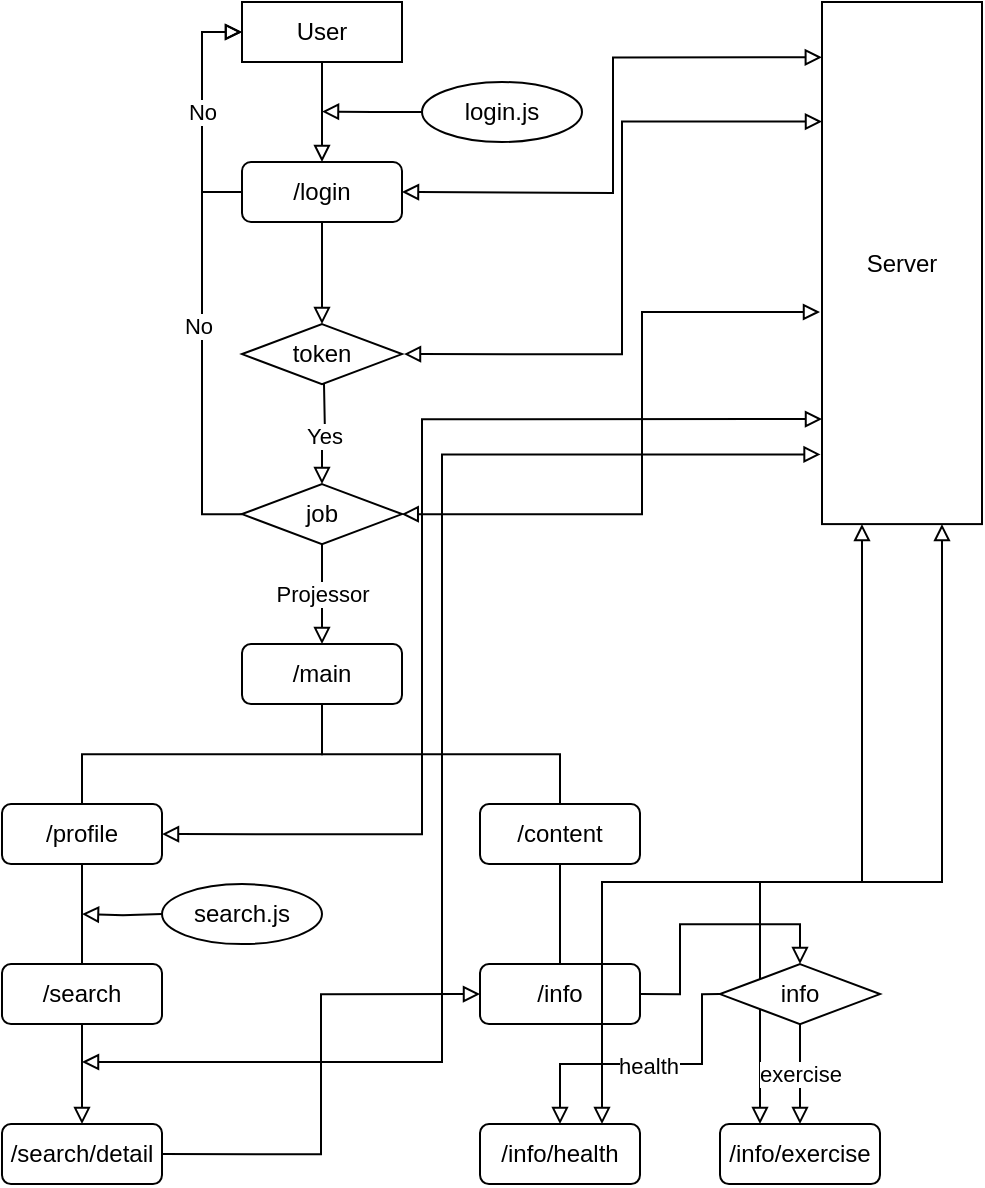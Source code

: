 <mxfile version="15.6.3" type="github">
  <diagram id="C5RBs43oDa-KdzZeNtuy" name="Page-1">
    <mxGraphModel dx="781" dy="752" grid="1" gridSize="10" guides="1" tooltips="1" connect="1" arrows="1" fold="1" page="1" pageScale="1" pageWidth="827" pageHeight="1169" math="0" shadow="0">
      <root>
        <mxCell id="WIyWlLk6GJQsqaUBKTNV-0" />
        <mxCell id="WIyWlLk6GJQsqaUBKTNV-1" parent="WIyWlLk6GJQsqaUBKTNV-0" />
        <mxCell id="pS9igKCjg8b23AIanR-M-49" style="edgeStyle=orthogonalEdgeStyle;rounded=0;orthogonalLoop=1;jettySize=auto;html=1;entryX=0.5;entryY=0;entryDx=0;entryDy=0;startArrow=none;startFill=0;endArrow=block;endFill=0;" edge="1" parent="WIyWlLk6GJQsqaUBKTNV-1" source="pS9igKCjg8b23AIanR-M-1">
          <mxGeometry relative="1" as="geometry">
            <mxPoint x="280" y="140" as="targetPoint" />
          </mxGeometry>
        </mxCell>
        <mxCell id="pS9igKCjg8b23AIanR-M-1" value="User" style="rounded=0;whiteSpace=wrap;html=1;" vertex="1" parent="WIyWlLk6GJQsqaUBKTNV-1">
          <mxGeometry x="240" y="60" width="80" height="30" as="geometry" />
        </mxCell>
        <mxCell id="pS9igKCjg8b23AIanR-M-55" style="edgeStyle=orthogonalEdgeStyle;rounded=0;orthogonalLoop=1;jettySize=auto;html=1;exitX=-0.001;exitY=0.106;exitDx=0;exitDy=0;entryX=1;entryY=0.5;entryDx=0;entryDy=0;startArrow=block;startFill=0;endArrow=block;endFill=0;exitPerimeter=0;" edge="1" parent="WIyWlLk6GJQsqaUBKTNV-1" source="pS9igKCjg8b23AIanR-M-2">
          <mxGeometry relative="1" as="geometry">
            <mxPoint x="320" y="155" as="targetPoint" />
          </mxGeometry>
        </mxCell>
        <mxCell id="pS9igKCjg8b23AIanR-M-2" value="Server" style="rounded=0;whiteSpace=wrap;html=1;" vertex="1" parent="WIyWlLk6GJQsqaUBKTNV-1">
          <mxGeometry x="530" y="60" width="80" height="261.05" as="geometry" />
        </mxCell>
        <mxCell id="pS9igKCjg8b23AIanR-M-27" value="Yes" style="edgeStyle=orthogonalEdgeStyle;rounded=0;orthogonalLoop=1;jettySize=auto;html=1;exitX=0.5;exitY=1;exitDx=0;exitDy=0;entryX=0.5;entryY=0;entryDx=0;entryDy=0;endArrow=block;endFill=0;" edge="1" parent="WIyWlLk6GJQsqaUBKTNV-1" target="pS9igKCjg8b23AIanR-M-19">
          <mxGeometry relative="1" as="geometry">
            <mxPoint x="281" y="251.05" as="sourcePoint" />
          </mxGeometry>
        </mxCell>
        <mxCell id="pS9igKCjg8b23AIanR-M-30" style="edgeStyle=orthogonalEdgeStyle;rounded=0;orthogonalLoop=1;jettySize=auto;html=1;exitX=1;exitY=0.5;exitDx=0;exitDy=0;entryX=0;entryY=0.229;entryDx=0;entryDy=0;endArrow=block;endFill=0;startArrow=block;startFill=0;entryPerimeter=0;" edge="1" parent="WIyWlLk6GJQsqaUBKTNV-1" target="pS9igKCjg8b23AIanR-M-2">
          <mxGeometry relative="1" as="geometry">
            <mxPoint x="321" y="236.05" as="sourcePoint" />
            <Array as="points">
              <mxPoint x="430" y="236" />
              <mxPoint x="430" y="120" />
            </Array>
          </mxGeometry>
        </mxCell>
        <mxCell id="pS9igKCjg8b23AIanR-M-33" style="edgeStyle=orthogonalEdgeStyle;rounded=0;orthogonalLoop=1;jettySize=auto;html=1;exitX=0.5;exitY=1;exitDx=0;exitDy=0;entryX=0.5;entryY=0;entryDx=0;entryDy=0;startArrow=none;startFill=0;endArrow=none;endFill=0;" edge="1" parent="WIyWlLk6GJQsqaUBKTNV-1" source="pS9igKCjg8b23AIanR-M-11" target="pS9igKCjg8b23AIanR-M-13">
          <mxGeometry relative="1" as="geometry" />
        </mxCell>
        <mxCell id="pS9igKCjg8b23AIanR-M-34" style="edgeStyle=orthogonalEdgeStyle;rounded=0;orthogonalLoop=1;jettySize=auto;html=1;entryX=0.5;entryY=0;entryDx=0;entryDy=0;startArrow=none;startFill=0;endArrow=none;endFill=0;exitX=0.5;exitY=1;exitDx=0;exitDy=0;" edge="1" parent="WIyWlLk6GJQsqaUBKTNV-1" source="pS9igKCjg8b23AIanR-M-11" target="pS9igKCjg8b23AIanR-M-12">
          <mxGeometry relative="1" as="geometry" />
        </mxCell>
        <mxCell id="pS9igKCjg8b23AIanR-M-11" value="/main" style="rounded=1;whiteSpace=wrap;html=1;" vertex="1" parent="WIyWlLk6GJQsqaUBKTNV-1">
          <mxGeometry x="240" y="381.05" width="80" height="30" as="geometry" />
        </mxCell>
        <mxCell id="pS9igKCjg8b23AIanR-M-36" style="edgeStyle=orthogonalEdgeStyle;rounded=0;orthogonalLoop=1;jettySize=auto;html=1;exitX=0.5;exitY=1;exitDx=0;exitDy=0;startArrow=none;startFill=0;endArrow=none;endFill=0;" edge="1" parent="WIyWlLk6GJQsqaUBKTNV-1" source="pS9igKCjg8b23AIanR-M-12" target="pS9igKCjg8b23AIanR-M-16">
          <mxGeometry relative="1" as="geometry" />
        </mxCell>
        <mxCell id="pS9igKCjg8b23AIanR-M-12" value="/content" style="rounded=1;whiteSpace=wrap;html=1;" vertex="1" parent="WIyWlLk6GJQsqaUBKTNV-1">
          <mxGeometry x="359" y="461.05" width="80" height="30" as="geometry" />
        </mxCell>
        <mxCell id="pS9igKCjg8b23AIanR-M-35" style="edgeStyle=orthogonalEdgeStyle;rounded=0;orthogonalLoop=1;jettySize=auto;html=1;startArrow=none;startFill=0;endArrow=none;endFill=0;" edge="1" parent="WIyWlLk6GJQsqaUBKTNV-1" source="pS9igKCjg8b23AIanR-M-13" target="pS9igKCjg8b23AIanR-M-14">
          <mxGeometry relative="1" as="geometry" />
        </mxCell>
        <mxCell id="pS9igKCjg8b23AIanR-M-38" style="edgeStyle=orthogonalEdgeStyle;rounded=0;orthogonalLoop=1;jettySize=auto;html=1;exitX=1;exitY=0.5;exitDx=0;exitDy=0;entryX=0;entryY=0.75;entryDx=0;entryDy=0;startArrow=block;startFill=0;endArrow=block;endFill=0;" edge="1" parent="WIyWlLk6GJQsqaUBKTNV-1" source="pS9igKCjg8b23AIanR-M-13">
          <mxGeometry relative="1" as="geometry">
            <mxPoint x="530.0" y="268.55" as="targetPoint" />
            <Array as="points">
              <mxPoint x="330" y="476.05" />
              <mxPoint x="330" y="268.05" />
            </Array>
          </mxGeometry>
        </mxCell>
        <mxCell id="pS9igKCjg8b23AIanR-M-13" value="/profile&lt;span style=&quot;color: rgba(0 , 0 , 0 , 0) ; font-family: monospace ; font-size: 0px&quot;&gt;%3CmxGraphModel%3E%3Croot%3E%3CmxCell%20id%3D%220%22%2F%3E%3CmxCell%20id%3D%221%22%20parent%3D%220%22%2F%3E%3CmxCell%20id%3D%222%22%20value%3D%22%2Fcontent%22%20style%3D%22rounded%3D1%3BwhiteSpace%3Dwrap%3Bhtml%3D1%3B%22%20vertex%3D%221%22%20parent%3D%221%22%3E%3CmxGeometry%20y%3D%2240%22%20width%3D%2280%22%20height%3D%2230%22%20as%3D%22geometry%22%2F%3E%3C%2FmxCell%3E%3C%2Froot%3E%3C%2FmxGraphModel%3E&lt;/span&gt;" style="rounded=1;whiteSpace=wrap;html=1;" vertex="1" parent="WIyWlLk6GJQsqaUBKTNV-1">
          <mxGeometry x="120" y="461.05" width="80" height="30" as="geometry" />
        </mxCell>
        <mxCell id="pS9igKCjg8b23AIanR-M-41" style="edgeStyle=orthogonalEdgeStyle;rounded=0;orthogonalLoop=1;jettySize=auto;html=1;exitX=0.5;exitY=1;exitDx=0;exitDy=0;entryX=0.5;entryY=0;entryDx=0;entryDy=0;startArrow=none;startFill=0;endArrow=block;endFill=0;" edge="1" parent="WIyWlLk6GJQsqaUBKTNV-1" source="pS9igKCjg8b23AIanR-M-14" target="pS9igKCjg8b23AIanR-M-15">
          <mxGeometry relative="1" as="geometry" />
        </mxCell>
        <mxCell id="pS9igKCjg8b23AIanR-M-14" value="/search" style="rounded=1;whiteSpace=wrap;html=1;" vertex="1" parent="WIyWlLk6GJQsqaUBKTNV-1">
          <mxGeometry x="120" y="541.05" width="80" height="30" as="geometry" />
        </mxCell>
        <mxCell id="pS9igKCjg8b23AIanR-M-40" style="edgeStyle=orthogonalEdgeStyle;rounded=0;orthogonalLoop=1;jettySize=auto;html=1;exitX=1;exitY=0.5;exitDx=0;exitDy=0;entryX=0;entryY=0.5;entryDx=0;entryDy=0;startArrow=none;startFill=0;endArrow=block;endFill=0;" edge="1" parent="WIyWlLk6GJQsqaUBKTNV-1" source="pS9igKCjg8b23AIanR-M-15" target="pS9igKCjg8b23AIanR-M-16">
          <mxGeometry relative="1" as="geometry" />
        </mxCell>
        <mxCell id="pS9igKCjg8b23AIanR-M-42" style="edgeStyle=orthogonalEdgeStyle;rounded=0;orthogonalLoop=1;jettySize=auto;html=1;entryX=-0.009;entryY=0.854;entryDx=0;entryDy=0;entryPerimeter=0;startArrow=block;startFill=0;endArrow=block;endFill=0;" edge="1" parent="WIyWlLk6GJQsqaUBKTNV-1">
          <mxGeometry relative="1" as="geometry">
            <mxPoint x="160" y="590" as="sourcePoint" />
            <mxPoint x="529.28" y="286.23" as="targetPoint" />
            <Array as="points">
              <mxPoint x="340" y="590" />
              <mxPoint x="340" y="286" />
            </Array>
          </mxGeometry>
        </mxCell>
        <mxCell id="pS9igKCjg8b23AIanR-M-15" value="/search/detail" style="rounded=1;whiteSpace=wrap;html=1;" vertex="1" parent="WIyWlLk6GJQsqaUBKTNV-1">
          <mxGeometry x="120" y="621.05" width="80" height="30" as="geometry" />
        </mxCell>
        <mxCell id="pS9igKCjg8b23AIanR-M-44" style="edgeStyle=orthogonalEdgeStyle;rounded=0;orthogonalLoop=1;jettySize=auto;html=1;exitX=1;exitY=0.5;exitDx=0;exitDy=0;entryX=0.5;entryY=0;entryDx=0;entryDy=0;startArrow=none;startFill=0;endArrow=block;endFill=0;" edge="1" parent="WIyWlLk6GJQsqaUBKTNV-1" source="pS9igKCjg8b23AIanR-M-16" target="pS9igKCjg8b23AIanR-M-43">
          <mxGeometry relative="1" as="geometry" />
        </mxCell>
        <mxCell id="pS9igKCjg8b23AIanR-M-16" value="/info" style="rounded=1;whiteSpace=wrap;html=1;" vertex="1" parent="WIyWlLk6GJQsqaUBKTNV-1">
          <mxGeometry x="359" y="541.05" width="80" height="30" as="geometry" />
        </mxCell>
        <mxCell id="pS9igKCjg8b23AIanR-M-59" style="edgeStyle=orthogonalEdgeStyle;rounded=0;orthogonalLoop=1;jettySize=auto;html=1;entryX=0.25;entryY=1;entryDx=0;entryDy=0;startArrow=block;startFill=0;endArrow=block;endFill=0;" edge="1" parent="WIyWlLk6GJQsqaUBKTNV-1" source="pS9igKCjg8b23AIanR-M-17" target="pS9igKCjg8b23AIanR-M-2">
          <mxGeometry relative="1" as="geometry">
            <mxPoint x="420" y="610" as="sourcePoint" />
            <Array as="points">
              <mxPoint x="420" y="500" />
              <mxPoint x="550" y="500" />
            </Array>
          </mxGeometry>
        </mxCell>
        <mxCell id="pS9igKCjg8b23AIanR-M-17" value="/info/health" style="rounded=1;whiteSpace=wrap;html=1;" vertex="1" parent="WIyWlLk6GJQsqaUBKTNV-1">
          <mxGeometry x="359" y="621.05" width="80" height="30" as="geometry" />
        </mxCell>
        <mxCell id="pS9igKCjg8b23AIanR-M-60" style="edgeStyle=orthogonalEdgeStyle;rounded=0;orthogonalLoop=1;jettySize=auto;html=1;exitX=0.25;exitY=0;exitDx=0;exitDy=0;entryX=0.75;entryY=1;entryDx=0;entryDy=0;startArrow=block;startFill=0;endArrow=block;endFill=0;" edge="1" parent="WIyWlLk6GJQsqaUBKTNV-1" source="pS9igKCjg8b23AIanR-M-18" target="pS9igKCjg8b23AIanR-M-2">
          <mxGeometry relative="1" as="geometry">
            <Array as="points">
              <mxPoint x="499" y="500" />
              <mxPoint x="590" y="500" />
            </Array>
          </mxGeometry>
        </mxCell>
        <mxCell id="pS9igKCjg8b23AIanR-M-18" value="/info/exercise" style="rounded=1;whiteSpace=wrap;html=1;" vertex="1" parent="WIyWlLk6GJQsqaUBKTNV-1">
          <mxGeometry x="479" y="621.05" width="80" height="30" as="geometry" />
        </mxCell>
        <mxCell id="pS9igKCjg8b23AIanR-M-31" style="edgeStyle=orthogonalEdgeStyle;rounded=0;orthogonalLoop=1;jettySize=auto;html=1;startArrow=block;startFill=0;endArrow=block;endFill=0;" edge="1" parent="WIyWlLk6GJQsqaUBKTNV-1" source="pS9igKCjg8b23AIanR-M-19">
          <mxGeometry relative="1" as="geometry">
            <mxPoint x="529" y="215" as="targetPoint" />
            <Array as="points">
              <mxPoint x="440" y="316" />
              <mxPoint x="440" y="215" />
              <mxPoint x="529" y="215" />
            </Array>
          </mxGeometry>
        </mxCell>
        <mxCell id="pS9igKCjg8b23AIanR-M-32" value="Projessor" style="edgeStyle=orthogonalEdgeStyle;rounded=0;orthogonalLoop=1;jettySize=auto;html=1;exitX=0.5;exitY=1;exitDx=0;exitDy=0;entryX=0.5;entryY=0;entryDx=0;entryDy=0;startArrow=none;startFill=0;endArrow=block;endFill=0;" edge="1" parent="WIyWlLk6GJQsqaUBKTNV-1" source="pS9igKCjg8b23AIanR-M-19" target="pS9igKCjg8b23AIanR-M-11">
          <mxGeometry relative="1" as="geometry" />
        </mxCell>
        <mxCell id="pS9igKCjg8b23AIanR-M-53" style="edgeStyle=orthogonalEdgeStyle;rounded=0;orthogonalLoop=1;jettySize=auto;html=1;entryX=0;entryY=0.5;entryDx=0;entryDy=0;startArrow=none;startFill=0;endArrow=block;endFill=0;" edge="1" parent="WIyWlLk6GJQsqaUBKTNV-1" source="pS9igKCjg8b23AIanR-M-19" target="pS9igKCjg8b23AIanR-M-1">
          <mxGeometry relative="1" as="geometry">
            <Array as="points">
              <mxPoint x="220" y="316" />
              <mxPoint x="220" y="75" />
            </Array>
          </mxGeometry>
        </mxCell>
        <mxCell id="pS9igKCjg8b23AIanR-M-54" value="No" style="edgeLabel;html=1;align=center;verticalAlign=middle;resizable=0;points=[];" vertex="1" connectable="0" parent="pS9igKCjg8b23AIanR-M-53">
          <mxGeometry x="-0.185" y="2" relative="1" as="geometry">
            <mxPoint as="offset" />
          </mxGeometry>
        </mxCell>
        <mxCell id="pS9igKCjg8b23AIanR-M-19" value="job" style="rhombus;whiteSpace=wrap;html=1;" vertex="1" parent="WIyWlLk6GJQsqaUBKTNV-1">
          <mxGeometry x="240" y="301.05" width="80" height="30" as="geometry" />
        </mxCell>
        <mxCell id="pS9igKCjg8b23AIanR-M-24" style="edgeStyle=orthogonalEdgeStyle;rounded=0;orthogonalLoop=1;jettySize=auto;html=1;exitX=0;exitY=0.5;exitDx=0;exitDy=0;endArrow=block;endFill=0;" edge="1" parent="WIyWlLk6GJQsqaUBKTNV-1" source="pS9igKCjg8b23AIanR-M-21">
          <mxGeometry relative="1" as="geometry">
            <mxPoint x="280" y="114.793" as="targetPoint" />
          </mxGeometry>
        </mxCell>
        <mxCell id="pS9igKCjg8b23AIanR-M-21" value="login.js" style="ellipse;whiteSpace=wrap;html=1;" vertex="1" parent="WIyWlLk6GJQsqaUBKTNV-1">
          <mxGeometry x="330" y="100" width="80" height="30" as="geometry" />
        </mxCell>
        <mxCell id="pS9igKCjg8b23AIanR-M-37" style="edgeStyle=orthogonalEdgeStyle;rounded=0;orthogonalLoop=1;jettySize=auto;html=1;startArrow=none;startFill=0;endArrow=block;endFill=0;" edge="1" parent="WIyWlLk6GJQsqaUBKTNV-1">
          <mxGeometry relative="1" as="geometry">
            <mxPoint x="160" y="516.05" as="targetPoint" />
            <mxPoint x="200" y="516.05" as="sourcePoint" />
          </mxGeometry>
        </mxCell>
        <mxCell id="pS9igKCjg8b23AIanR-M-22" value="search.js" style="ellipse;whiteSpace=wrap;html=1;" vertex="1" parent="WIyWlLk6GJQsqaUBKTNV-1">
          <mxGeometry x="200" y="501.05" width="80" height="30" as="geometry" />
        </mxCell>
        <mxCell id="pS9igKCjg8b23AIanR-M-45" value="exercise" style="edgeStyle=orthogonalEdgeStyle;rounded=0;orthogonalLoop=1;jettySize=auto;html=1;exitX=0.5;exitY=1;exitDx=0;exitDy=0;entryX=0.5;entryY=0;entryDx=0;entryDy=0;startArrow=none;startFill=0;endArrow=block;endFill=0;" edge="1" parent="WIyWlLk6GJQsqaUBKTNV-1" source="pS9igKCjg8b23AIanR-M-43" target="pS9igKCjg8b23AIanR-M-18">
          <mxGeometry relative="1" as="geometry" />
        </mxCell>
        <mxCell id="pS9igKCjg8b23AIanR-M-46" style="edgeStyle=orthogonalEdgeStyle;rounded=0;orthogonalLoop=1;jettySize=auto;html=1;exitX=0;exitY=0.5;exitDx=0;exitDy=0;entryX=0.5;entryY=0;entryDx=0;entryDy=0;startArrow=none;startFill=0;endArrow=block;endFill=0;" edge="1" parent="WIyWlLk6GJQsqaUBKTNV-1" source="pS9igKCjg8b23AIanR-M-43" target="pS9igKCjg8b23AIanR-M-17">
          <mxGeometry relative="1" as="geometry">
            <Array as="points">
              <mxPoint x="470" y="556.05" />
              <mxPoint x="470" y="591.05" />
              <mxPoint x="399" y="591.05" />
            </Array>
          </mxGeometry>
        </mxCell>
        <mxCell id="pS9igKCjg8b23AIanR-M-47" value="health" style="edgeLabel;html=1;align=center;verticalAlign=middle;resizable=0;points=[];" vertex="1" connectable="0" parent="pS9igKCjg8b23AIanR-M-46">
          <mxGeometry x="-0.012" y="3" relative="1" as="geometry">
            <mxPoint y="-2" as="offset" />
          </mxGeometry>
        </mxCell>
        <mxCell id="pS9igKCjg8b23AIanR-M-43" value="info" style="rhombus;whiteSpace=wrap;html=1;" vertex="1" parent="WIyWlLk6GJQsqaUBKTNV-1">
          <mxGeometry x="479" y="541.05" width="80" height="30" as="geometry" />
        </mxCell>
        <mxCell id="pS9igKCjg8b23AIanR-M-52" value="No" style="edgeStyle=orthogonalEdgeStyle;rounded=0;orthogonalLoop=1;jettySize=auto;html=1;exitX=0;exitY=0.5;exitDx=0;exitDy=0;entryX=0;entryY=0.5;entryDx=0;entryDy=0;startArrow=none;startFill=0;endArrow=block;endFill=0;" edge="1" parent="WIyWlLk6GJQsqaUBKTNV-1" source="pS9igKCjg8b23AIanR-M-56" target="pS9igKCjg8b23AIanR-M-1">
          <mxGeometry relative="1" as="geometry">
            <mxPoint x="240" y="155" as="sourcePoint" />
          </mxGeometry>
        </mxCell>
        <mxCell id="pS9igKCjg8b23AIanR-M-58" style="edgeStyle=orthogonalEdgeStyle;rounded=0;orthogonalLoop=1;jettySize=auto;html=1;exitX=0.5;exitY=1;exitDx=0;exitDy=0;entryX=0.5;entryY=0;entryDx=0;entryDy=0;startArrow=none;startFill=0;endArrow=block;endFill=0;" edge="1" parent="WIyWlLk6GJQsqaUBKTNV-1" source="pS9igKCjg8b23AIanR-M-56" target="pS9igKCjg8b23AIanR-M-57">
          <mxGeometry relative="1" as="geometry" />
        </mxCell>
        <mxCell id="pS9igKCjg8b23AIanR-M-56" value="/login" style="rounded=1;whiteSpace=wrap;html=1;" vertex="1" parent="WIyWlLk6GJQsqaUBKTNV-1">
          <mxGeometry x="240" y="140" width="80" height="30" as="geometry" />
        </mxCell>
        <mxCell id="pS9igKCjg8b23AIanR-M-57" value="token" style="rhombus;whiteSpace=wrap;html=1;" vertex="1" parent="WIyWlLk6GJQsqaUBKTNV-1">
          <mxGeometry x="240" y="221.05" width="80" height="30" as="geometry" />
        </mxCell>
      </root>
    </mxGraphModel>
  </diagram>
</mxfile>
